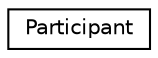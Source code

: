 digraph "Representación gráfica de la clase"
{
  edge [fontname="Helvetica",fontsize="10",labelfontname="Helvetica",labelfontsize="10"];
  node [fontname="Helvetica",fontsize="10",shape=record];
  rankdir="LR";
  Node1 [label="Participant",height=0.2,width=0.4,color="black", fillcolor="white", style="filled",URL="$class_participant.html",tooltip="Clase Participant. "];
}
